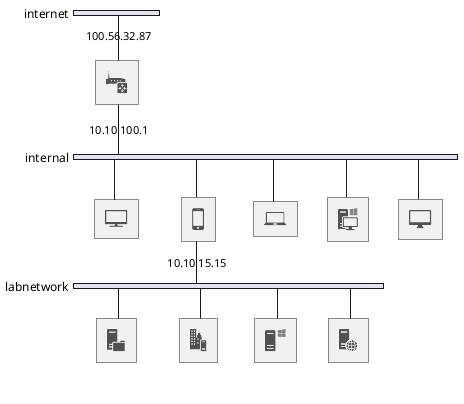 ```plantuml
@startuml
!include <office/Devices/router>
!include <office/Devices/cell_phone_iphone_stand_alone>
!include <office/Devices/device_laptop>
!include <office/Devices/workstation_pc>
!include <office/Devices/device_mac_client>
!include <office/Devices/device_tv>
!include <office/Servers/file_server>
!include <office/Servers/on_premises_server>
!include <office/Servers/windows_server>
!include <office/Servers/web_server>

nwdiag {
    network internet {
        router[ description = "<$router*.5>" ,address = "100.56.32.87" ] 
        }

    network internal {
    router [ address = "10.10.100.1" ]
        PC1 [description = "<$device_tv*.5>"]
        PC2 [description = "<$cell_phone_iphone_stand_alone*.5>"]
        PC3 [description = "<$device_laptop*.5>"]
        PC4 [description = "<$workstation_pc*.5>"]
        PC5 [description = "<$device_mac_client*.5>"] 
    }
    network labnetwork {
    PC2 [address = 10.10.15.15]
        Serv1 [description = "<$file_server*.5>"]
        Serv2 [description = "<$on_premises_server*.5>"]
        Serv3 [description = "<$windows_server*.5>"]
        Serv4 [description = "<$web_server*.5>"]    
    }
}
@enduml